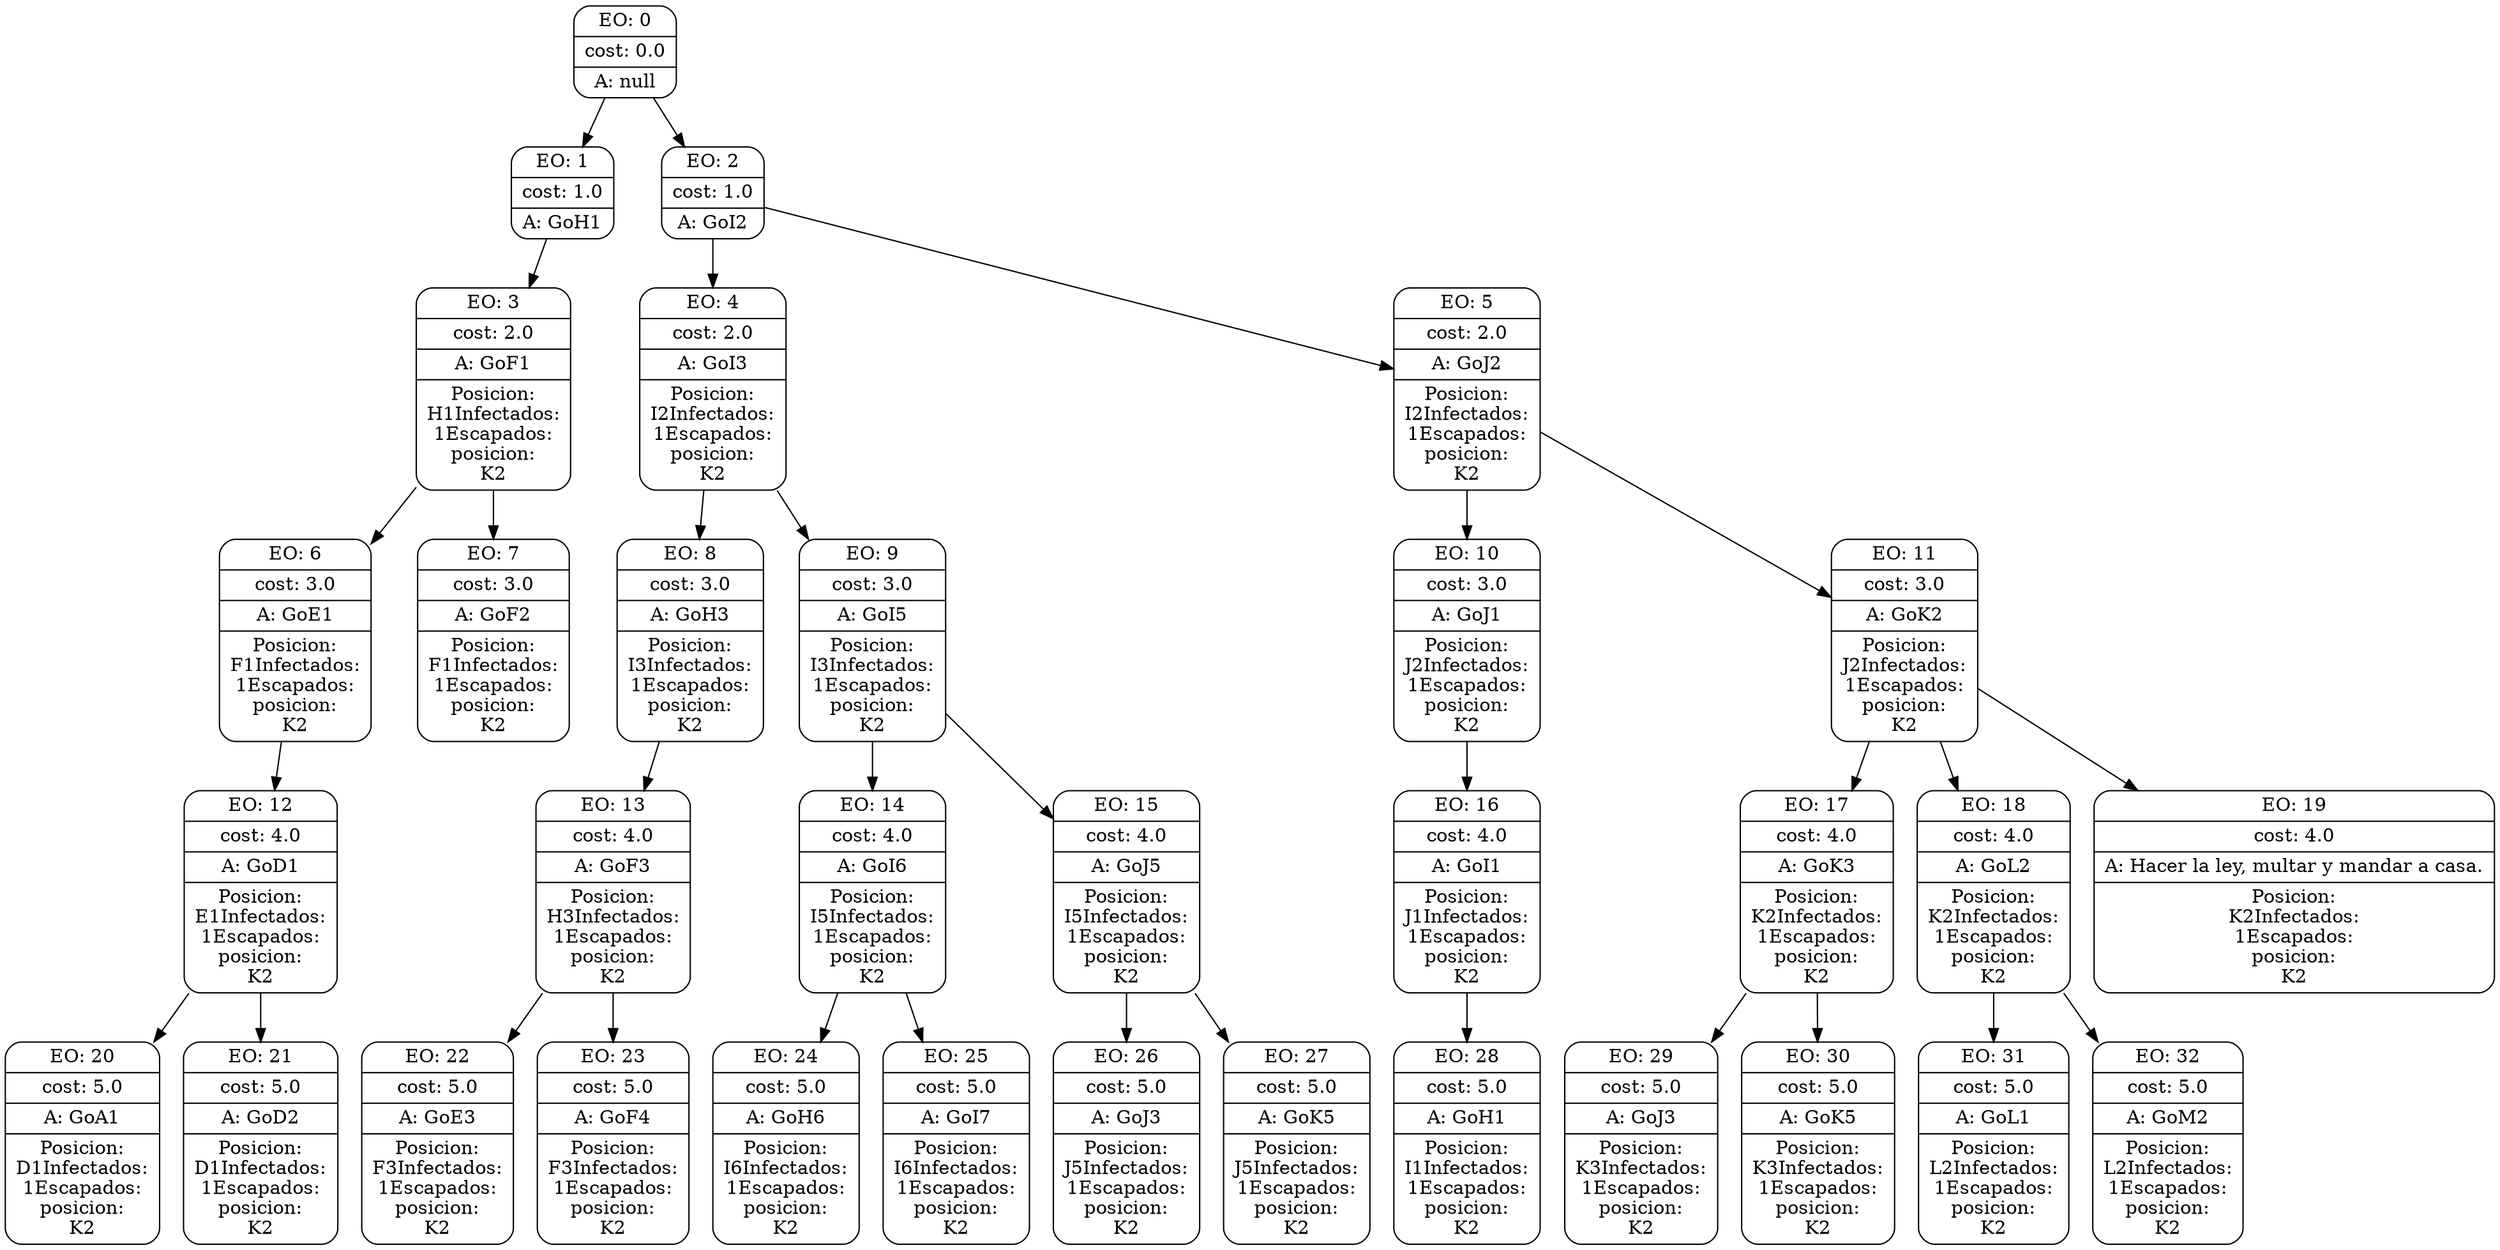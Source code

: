 digraph g {
node [shape = Mrecord];
nodo0[label="{EO: 0|cost: 0.0|A: null}"]
nodo1[label="{EO: 1|cost: 1.0|A: GoH1}"]
nodo3[label="{EO: 3|cost: 2.0|A: GoF1|Posicion:\nH1
Infectados:\n1
Escapados:\n
posicion:\nK2
}"]
nodo6[label="{EO: 6|cost: 3.0|A: GoE1|Posicion:\nF1
Infectados:\n1
Escapados:\n
posicion:\nK2
}"]
nodo12[label="{EO: 12|cost: 4.0|A: GoD1|Posicion:\nE1
Infectados:\n1
Escapados:\n
posicion:\nK2
}"]
nodo20[label="{EO: 20|cost: 5.0|A: GoA1|Posicion:\nD1
Infectados:\n1
Escapados:\n
posicion:\nK2
}"]

nodo12 -> nodo20;
nodo21[label="{EO: 21|cost: 5.0|A: GoD2|Posicion:\nD1
Infectados:\n1
Escapados:\n
posicion:\nK2
}"]

nodo12 -> nodo21;

nodo6 -> nodo12;

nodo3 -> nodo6;
nodo7[label="{EO: 7|cost: 3.0|A: GoF2|Posicion:\nF1
Infectados:\n1
Escapados:\n
posicion:\nK2
}"]

nodo3 -> nodo7;

nodo1 -> nodo3;

nodo0 -> nodo1;
nodo2[label="{EO: 2|cost: 1.0|A: GoI2}"]
nodo4[label="{EO: 4|cost: 2.0|A: GoI3|Posicion:\nI2
Infectados:\n1
Escapados:\n
posicion:\nK2
}"]
nodo8[label="{EO: 8|cost: 3.0|A: GoH3|Posicion:\nI3
Infectados:\n1
Escapados:\n
posicion:\nK2
}"]
nodo13[label="{EO: 13|cost: 4.0|A: GoF3|Posicion:\nH3
Infectados:\n1
Escapados:\n
posicion:\nK2
}"]
nodo22[label="{EO: 22|cost: 5.0|A: GoE3|Posicion:\nF3
Infectados:\n1
Escapados:\n
posicion:\nK2
}"]

nodo13 -> nodo22;
nodo23[label="{EO: 23|cost: 5.0|A: GoF4|Posicion:\nF3
Infectados:\n1
Escapados:\n
posicion:\nK2
}"]

nodo13 -> nodo23;

nodo8 -> nodo13;

nodo4 -> nodo8;
nodo9[label="{EO: 9|cost: 3.0|A: GoI5|Posicion:\nI3
Infectados:\n1
Escapados:\n
posicion:\nK2
}"]
nodo14[label="{EO: 14|cost: 4.0|A: GoI6|Posicion:\nI5
Infectados:\n1
Escapados:\n
posicion:\nK2
}"]
nodo24[label="{EO: 24|cost: 5.0|A: GoH6|Posicion:\nI6
Infectados:\n1
Escapados:\n
posicion:\nK2
}"]

nodo14 -> nodo24;
nodo25[label="{EO: 25|cost: 5.0|A: GoI7|Posicion:\nI6
Infectados:\n1
Escapados:\n
posicion:\nK2
}"]

nodo14 -> nodo25;

nodo9 -> nodo14;
nodo15[label="{EO: 15|cost: 4.0|A: GoJ5|Posicion:\nI5
Infectados:\n1
Escapados:\n
posicion:\nK2
}"]
nodo26[label="{EO: 26|cost: 5.0|A: GoJ3|Posicion:\nJ5
Infectados:\n1
Escapados:\n
posicion:\nK2
}"]

nodo15 -> nodo26;
nodo27[label="{EO: 27|cost: 5.0|A: GoK5|Posicion:\nJ5
Infectados:\n1
Escapados:\n
posicion:\nK2
}"]

nodo15 -> nodo27;

nodo9 -> nodo15;

nodo4 -> nodo9;

nodo2 -> nodo4;
nodo5[label="{EO: 5|cost: 2.0|A: GoJ2|Posicion:\nI2
Infectados:\n1
Escapados:\n
posicion:\nK2
}"]
nodo10[label="{EO: 10|cost: 3.0|A: GoJ1|Posicion:\nJ2
Infectados:\n1
Escapados:\n
posicion:\nK2
}"]
nodo16[label="{EO: 16|cost: 4.0|A: GoI1|Posicion:\nJ1
Infectados:\n1
Escapados:\n
posicion:\nK2
}"]
nodo28[label="{EO: 28|cost: 5.0|A: GoH1|Posicion:\nI1
Infectados:\n1
Escapados:\n
posicion:\nK2
}"]

nodo16 -> nodo28;

nodo10 -> nodo16;

nodo5 -> nodo10;
nodo11[label="{EO: 11|cost: 3.0|A: GoK2|Posicion:\nJ2
Infectados:\n1
Escapados:\n
posicion:\nK2
}"]
nodo17[label="{EO: 17|cost: 4.0|A: GoK3|Posicion:\nK2
Infectados:\n1
Escapados:\n
posicion:\nK2
}"]
nodo29[label="{EO: 29|cost: 5.0|A: GoJ3|Posicion:\nK3
Infectados:\n1
Escapados:\n
posicion:\nK2
}"]

nodo17 -> nodo29;
nodo30[label="{EO: 30|cost: 5.0|A: GoK5|Posicion:\nK3
Infectados:\n1
Escapados:\n
posicion:\nK2
}"]

nodo17 -> nodo30;

nodo11 -> nodo17;
nodo18[label="{EO: 18|cost: 4.0|A: GoL2|Posicion:\nK2
Infectados:\n1
Escapados:\n
posicion:\nK2
}"]
nodo31[label="{EO: 31|cost: 5.0|A: GoL1|Posicion:\nL2
Infectados:\n1
Escapados:\n
posicion:\nK2
}"]

nodo18 -> nodo31;
nodo32[label="{EO: 32|cost: 5.0|A: GoM2|Posicion:\nL2
Infectados:\n1
Escapados:\n
posicion:\nK2
}"]

nodo18 -> nodo32;

nodo11 -> nodo18;
nodo19[label="{EO: 19|cost: 4.0|A: Hacer la ley, multar y mandar a casa.|Posicion:\nK2
Infectados:\n1
Escapados:\n
posicion:\nK2
}"]

nodo11 -> nodo19;

nodo5 -> nodo11;

nodo2 -> nodo5;

nodo0 -> nodo2;


}